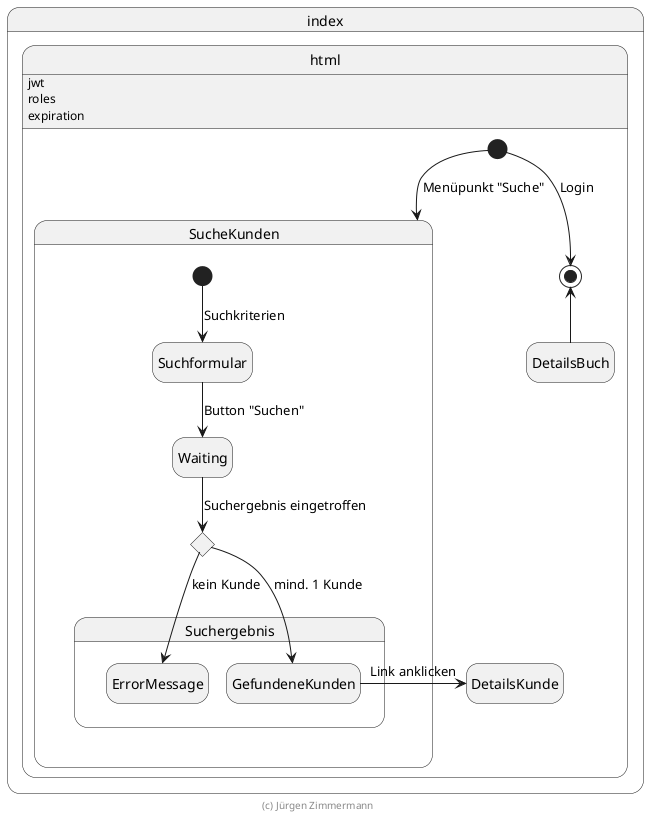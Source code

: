' Copyright (C) 2022 - present Juergen Zimmermann, Hochschule Karlsruhe
'
' This program is free software: you can redistribute it and/or modify
' it under the terms of the GNU General Public License as published by
' the Free Software Foundation, either version 3 of the License, or
' (at your option) any later version.
'
' This program is distributed in the hope that it will be useful,
' but WITHOUT ANY WARRANTY; without even the implied warranty of
' MERCHANTABILITY or FITNESS FOR A PARTICULAR PURPOSE.  See the
' GNU General Public License for more details.
'
' You should have received a copy of the GNU General Public License
' along with this program.  If not, see <https://www.gnu.org/licenses/>.

' Preview durch <Alt>d
' https://plantuml.com/de/state-diagram
' https://plantuml.com/de/guide

@startuml Zustandsdiagramm

hide empty description

state index.html {
    index.html: jwt
    index.html: roles
    index.html: expiration

    [*] --> [*]: Login

    state SucheKunden {
        [*] --> Suchformular: Suchkriterien
        Suchformular --> Waiting: Button "Suchen"
        state SuchergebnisChoice <<choice>>
        Waiting --> SuchergebnisChoice: Suchergebnis eingetroffen

        state Suchergebnis {
            SuchergebnisChoice --> GefundeneKunden: mind. 1 Kunde
            SuchergebnisChoice --> ErrorMessage: kein Kunde

            ErrorMessage -right[hidden]-> GefundeneKunden
        }
    }

    [*] -down-> SucheKunden: Menüpunkt "Suche"
    GefundeneKunden -right-> DetailsKunde: Link anklicken
    DetailsBuch -up-> [*]

    Suchergebnis -right[hidden]-> DetailsKunde
    SucheKunden -right[hidden]-> DetailsKunde
}

footer (c) Jürgen Zimmermann

@enduml
